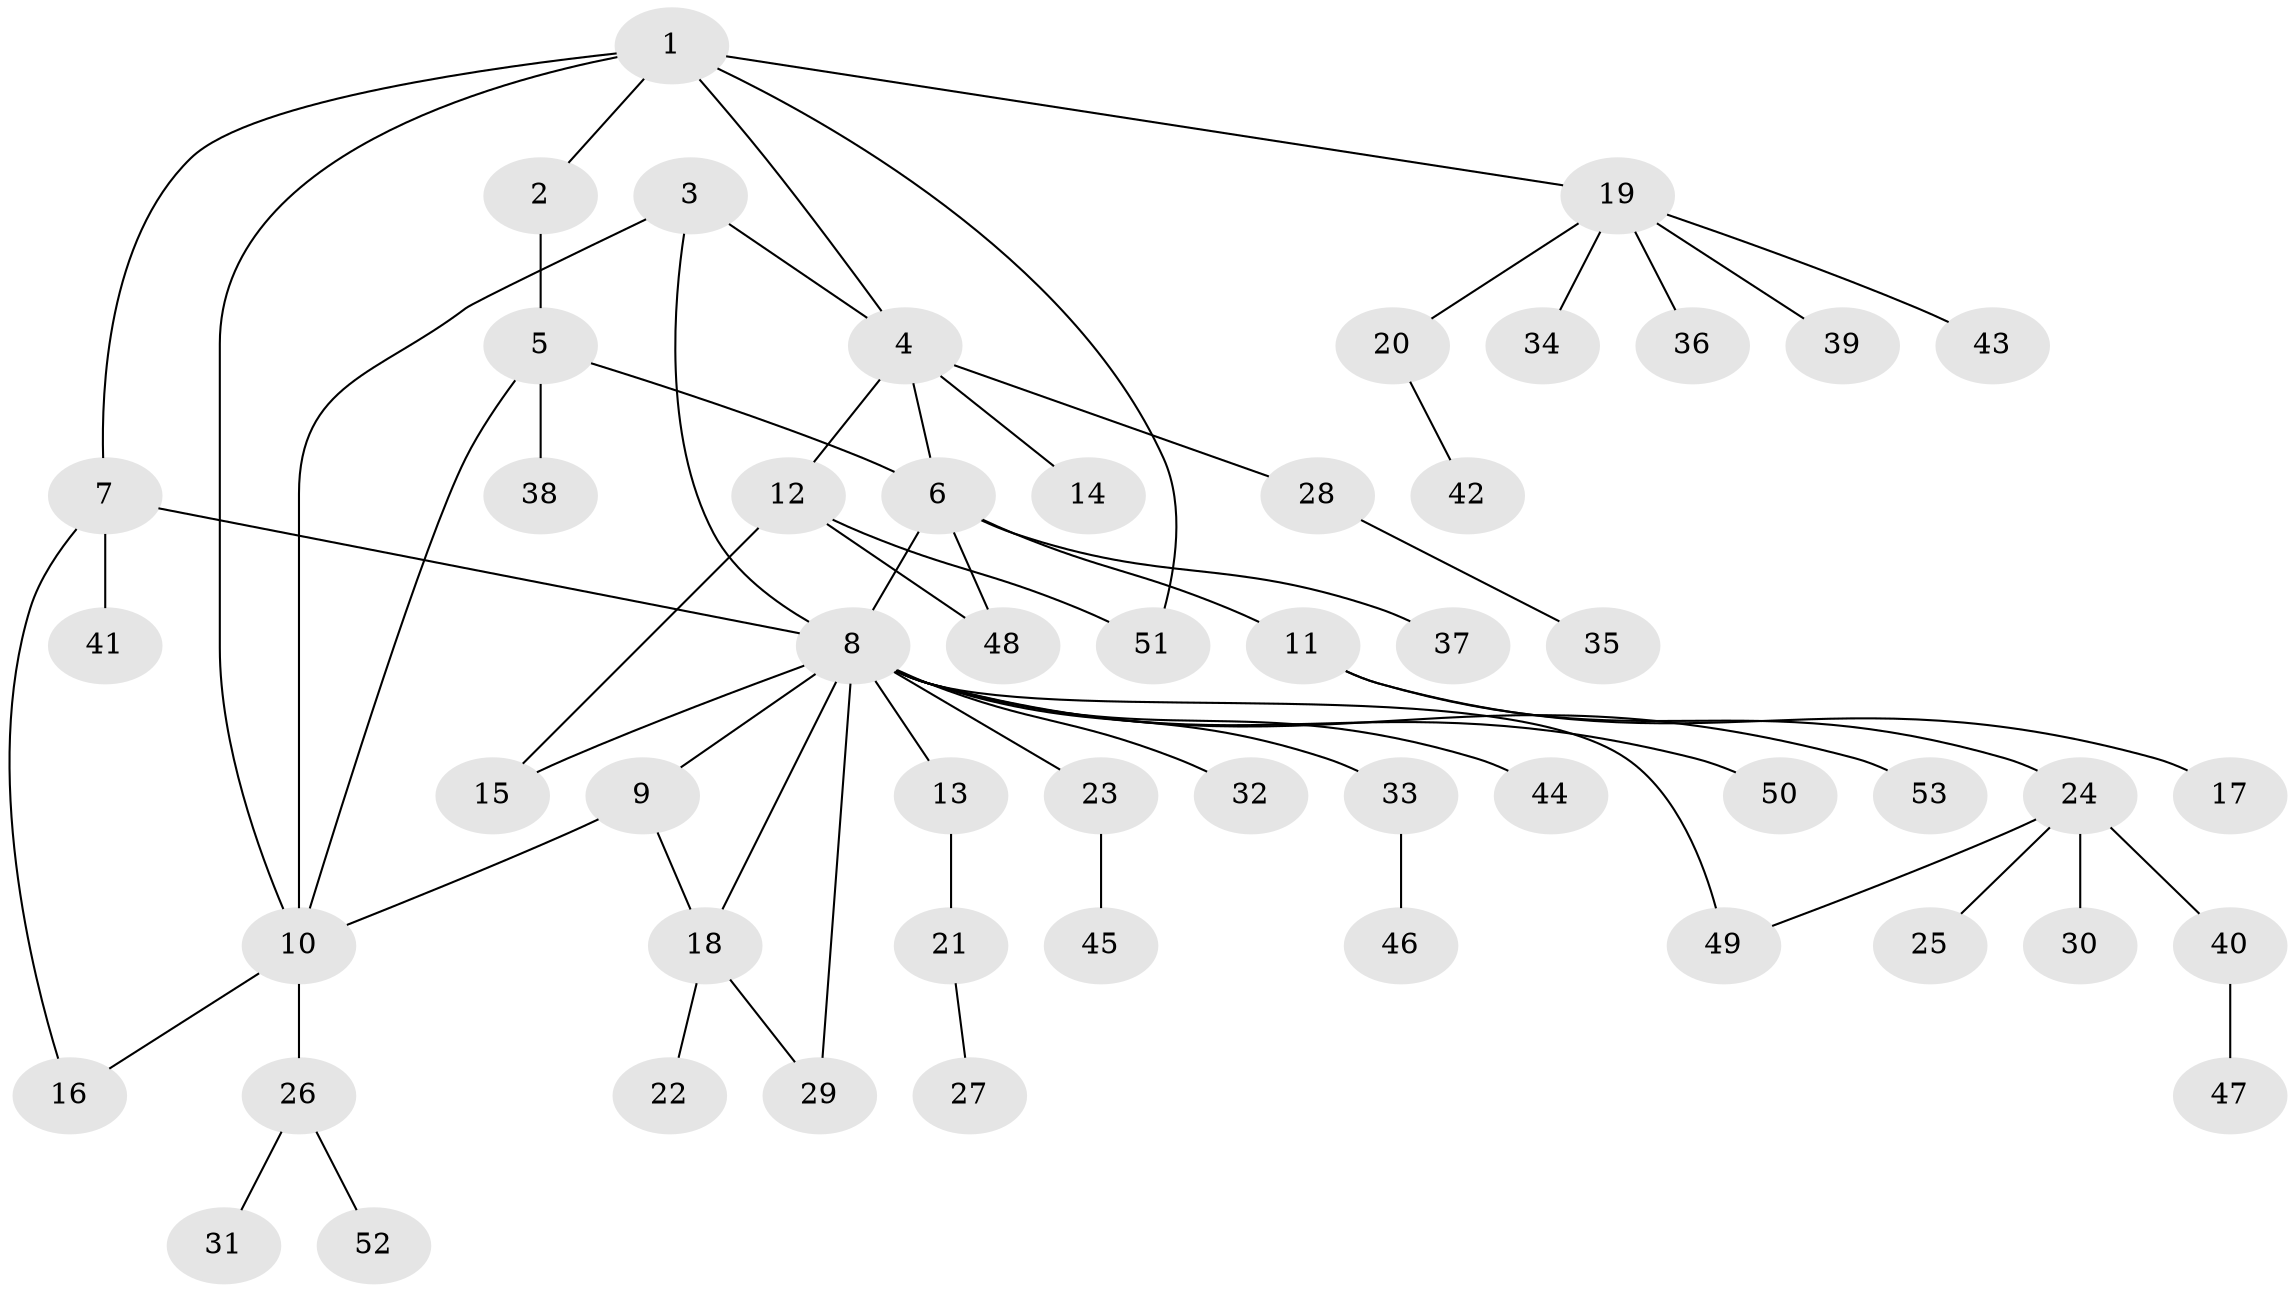// coarse degree distribution, {6: 0.02702702702702703, 2: 0.16216216216216217, 3: 0.10810810810810811, 9: 0.02702702702702703, 8: 0.02702702702702703, 4: 0.05405405405405406, 14: 0.02702702702702703, 1: 0.5405405405405406, 5: 0.02702702702702703}
// Generated by graph-tools (version 1.1) at 2025/52/02/27/25 19:52:15]
// undirected, 53 vertices, 65 edges
graph export_dot {
graph [start="1"]
  node [color=gray90,style=filled];
  1;
  2;
  3;
  4;
  5;
  6;
  7;
  8;
  9;
  10;
  11;
  12;
  13;
  14;
  15;
  16;
  17;
  18;
  19;
  20;
  21;
  22;
  23;
  24;
  25;
  26;
  27;
  28;
  29;
  30;
  31;
  32;
  33;
  34;
  35;
  36;
  37;
  38;
  39;
  40;
  41;
  42;
  43;
  44;
  45;
  46;
  47;
  48;
  49;
  50;
  51;
  52;
  53;
  1 -- 2;
  1 -- 4;
  1 -- 7;
  1 -- 10;
  1 -- 19;
  1 -- 51;
  2 -- 5;
  3 -- 4;
  3 -- 8;
  3 -- 10;
  4 -- 6;
  4 -- 12;
  4 -- 14;
  4 -- 28;
  5 -- 6;
  5 -- 10;
  5 -- 38;
  6 -- 8;
  6 -- 11;
  6 -- 37;
  6 -- 48;
  7 -- 8;
  7 -- 16;
  7 -- 41;
  8 -- 9;
  8 -- 13;
  8 -- 15;
  8 -- 18;
  8 -- 23;
  8 -- 29;
  8 -- 32;
  8 -- 33;
  8 -- 44;
  8 -- 49;
  8 -- 50;
  8 -- 53;
  9 -- 10;
  9 -- 18;
  10 -- 16;
  10 -- 26;
  11 -- 17;
  11 -- 24;
  12 -- 15;
  12 -- 48;
  12 -- 51;
  13 -- 21;
  18 -- 22;
  18 -- 29;
  19 -- 20;
  19 -- 34;
  19 -- 36;
  19 -- 39;
  19 -- 43;
  20 -- 42;
  21 -- 27;
  23 -- 45;
  24 -- 25;
  24 -- 30;
  24 -- 40;
  24 -- 49;
  26 -- 31;
  26 -- 52;
  28 -- 35;
  33 -- 46;
  40 -- 47;
}
